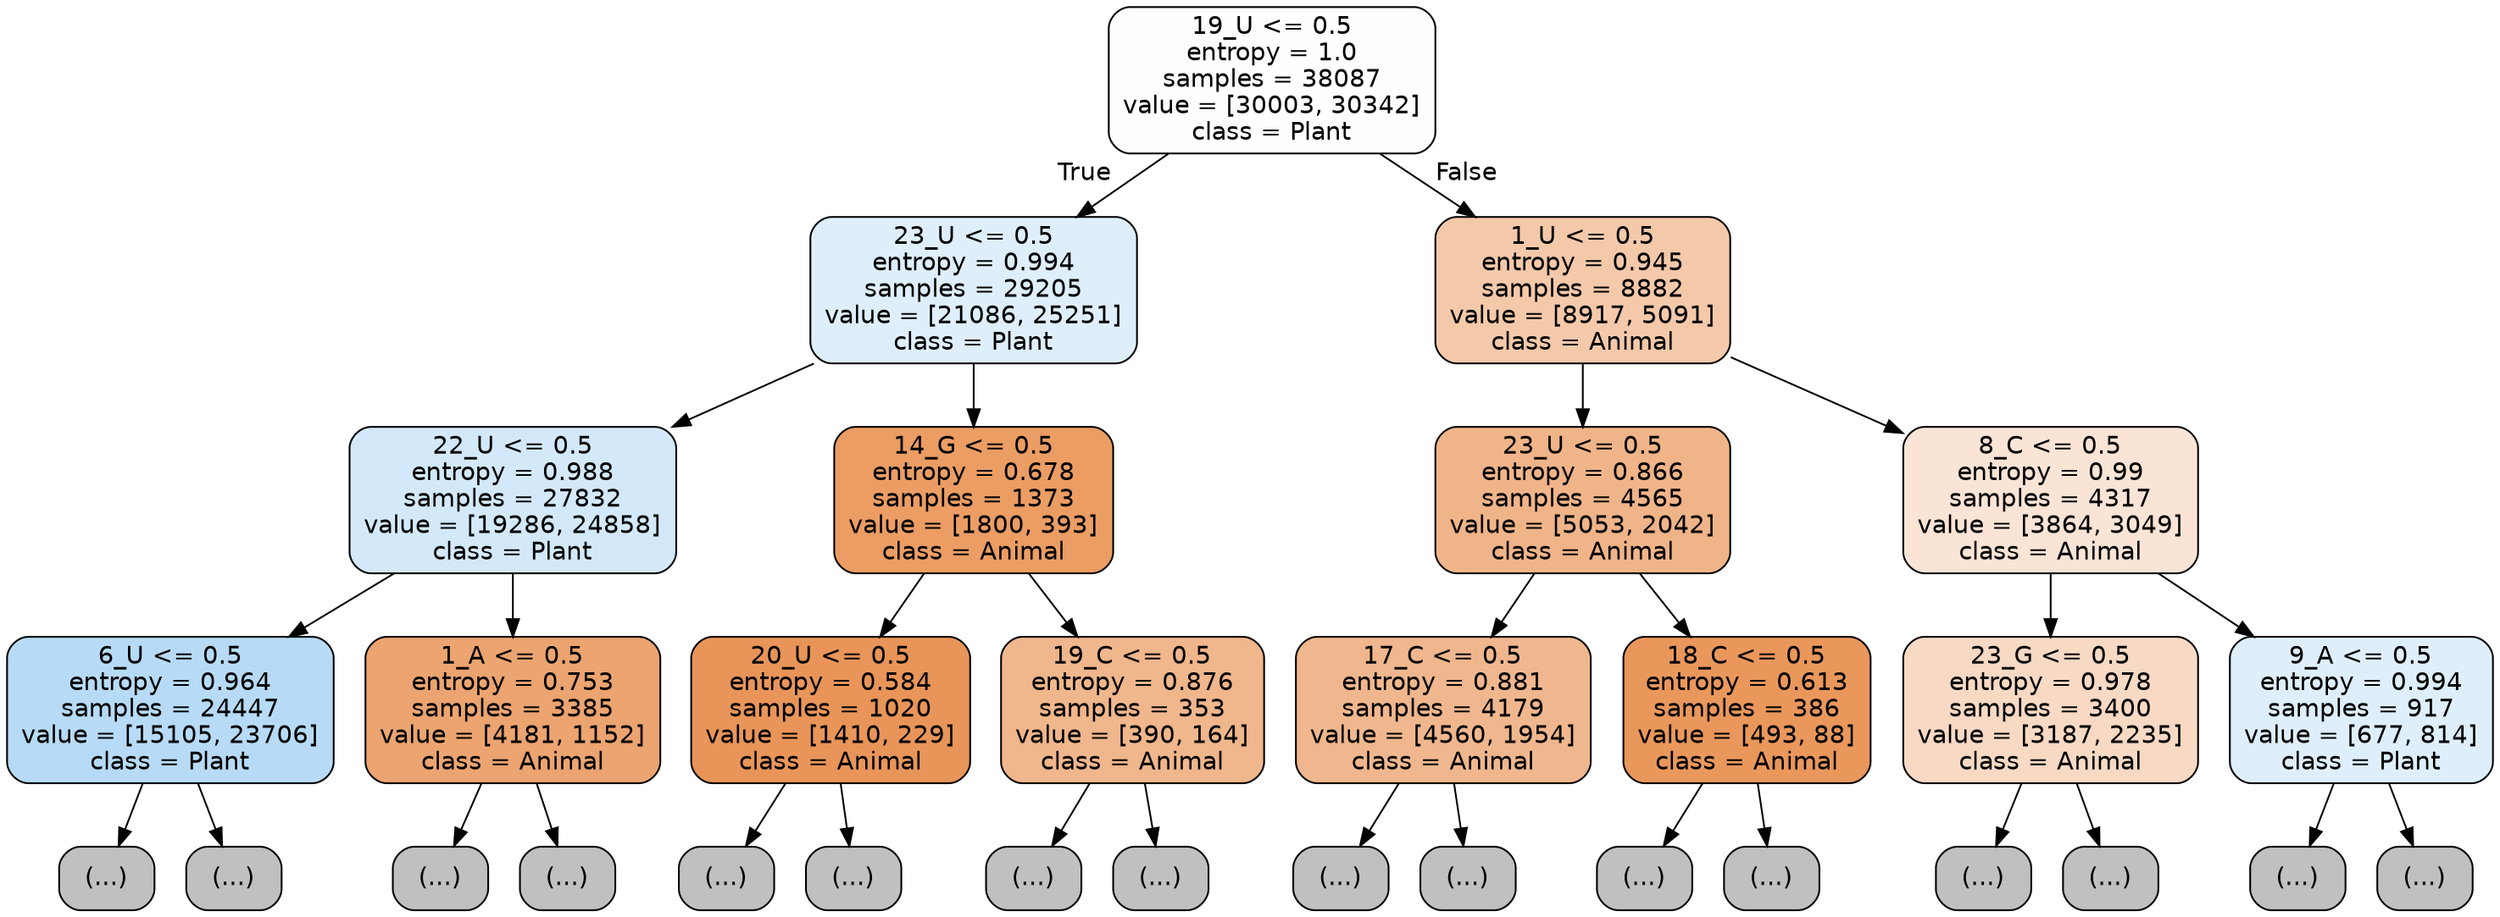 digraph Tree {
node [shape=box, style="filled, rounded", color="black", fontname="helvetica"] ;
edge [fontname="helvetica"] ;
0 [label="19_U <= 0.5\nentropy = 1.0\nsamples = 38087\nvalue = [30003, 30342]\nclass = Plant", fillcolor="#fdfeff"] ;
1 [label="23_U <= 0.5\nentropy = 0.994\nsamples = 29205\nvalue = [21086, 25251]\nclass = Plant", fillcolor="#deeffb"] ;
0 -> 1 [labeldistance=2.5, labelangle=45, headlabel="True"] ;
2 [label="22_U <= 0.5\nentropy = 0.988\nsamples = 27832\nvalue = [19286, 24858]\nclass = Plant", fillcolor="#d3e9f9"] ;
1 -> 2 ;
3 [label="6_U <= 0.5\nentropy = 0.964\nsamples = 24447\nvalue = [15105, 23706]\nclass = Plant", fillcolor="#b7dbf6"] ;
2 -> 3 ;
4 [label="(...)", fillcolor="#C0C0C0"] ;
3 -> 4 ;
7795 [label="(...)", fillcolor="#C0C0C0"] ;
3 -> 7795 ;
10514 [label="1_A <= 0.5\nentropy = 0.753\nsamples = 3385\nvalue = [4181, 1152]\nclass = Animal", fillcolor="#eca470"] ;
2 -> 10514 ;
10515 [label="(...)", fillcolor="#C0C0C0"] ;
10514 -> 10515 ;
11608 [label="(...)", fillcolor="#C0C0C0"] ;
10514 -> 11608 ;
11903 [label="14_G <= 0.5\nentropy = 0.678\nsamples = 1373\nvalue = [1800, 393]\nclass = Animal", fillcolor="#eb9d64"] ;
1 -> 11903 ;
11904 [label="20_U <= 0.5\nentropy = 0.584\nsamples = 1020\nvalue = [1410, 229]\nclass = Animal", fillcolor="#e99559"] ;
11903 -> 11904 ;
11905 [label="(...)", fillcolor="#C0C0C0"] ;
11904 -> 11905 ;
12224 [label="(...)", fillcolor="#C0C0C0"] ;
11904 -> 12224 ;
12287 [label="19_C <= 0.5\nentropy = 0.876\nsamples = 353\nvalue = [390, 164]\nclass = Animal", fillcolor="#f0b68c"] ;
11903 -> 12287 ;
12288 [label="(...)", fillcolor="#C0C0C0"] ;
12287 -> 12288 ;
12375 [label="(...)", fillcolor="#C0C0C0"] ;
12287 -> 12375 ;
12422 [label="1_U <= 0.5\nentropy = 0.945\nsamples = 8882\nvalue = [8917, 5091]\nclass = Animal", fillcolor="#f4c9aa"] ;
0 -> 12422 [labeldistance=2.5, labelangle=-45, headlabel="False"] ;
12423 [label="23_U <= 0.5\nentropy = 0.866\nsamples = 4565\nvalue = [5053, 2042]\nclass = Animal", fillcolor="#f0b489"] ;
12422 -> 12423 ;
12424 [label="17_C <= 0.5\nentropy = 0.881\nsamples = 4179\nvalue = [4560, 1954]\nclass = Animal", fillcolor="#f0b78e"] ;
12423 -> 12424 ;
12425 [label="(...)", fillcolor="#C0C0C0"] ;
12424 -> 12425 ;
14210 [label="(...)", fillcolor="#C0C0C0"] ;
12424 -> 14210 ;
14669 [label="18_C <= 0.5\nentropy = 0.613\nsamples = 386\nvalue = [493, 88]\nclass = Animal", fillcolor="#ea975c"] ;
12423 -> 14669 ;
14670 [label="(...)", fillcolor="#C0C0C0"] ;
14669 -> 14670 ;
14799 [label="(...)", fillcolor="#C0C0C0"] ;
14669 -> 14799 ;
14820 [label="8_C <= 0.5\nentropy = 0.99\nsamples = 4317\nvalue = [3864, 3049]\nclass = Animal", fillcolor="#fae4d5"] ;
12422 -> 14820 ;
14821 [label="23_G <= 0.5\nentropy = 0.978\nsamples = 3400\nvalue = [3187, 2235]\nclass = Animal", fillcolor="#f7d9c4"] ;
14820 -> 14821 ;
14822 [label="(...)", fillcolor="#C0C0C0"] ;
14821 -> 14822 ;
16297 [label="(...)", fillcolor="#C0C0C0"] ;
14821 -> 16297 ;
16332 [label="9_A <= 0.5\nentropy = 0.994\nsamples = 917\nvalue = [677, 814]\nclass = Plant", fillcolor="#deeffb"] ;
14820 -> 16332 ;
16333 [label="(...)", fillcolor="#C0C0C0"] ;
16332 -> 16333 ;
16630 [label="(...)", fillcolor="#C0C0C0"] ;
16332 -> 16630 ;
}